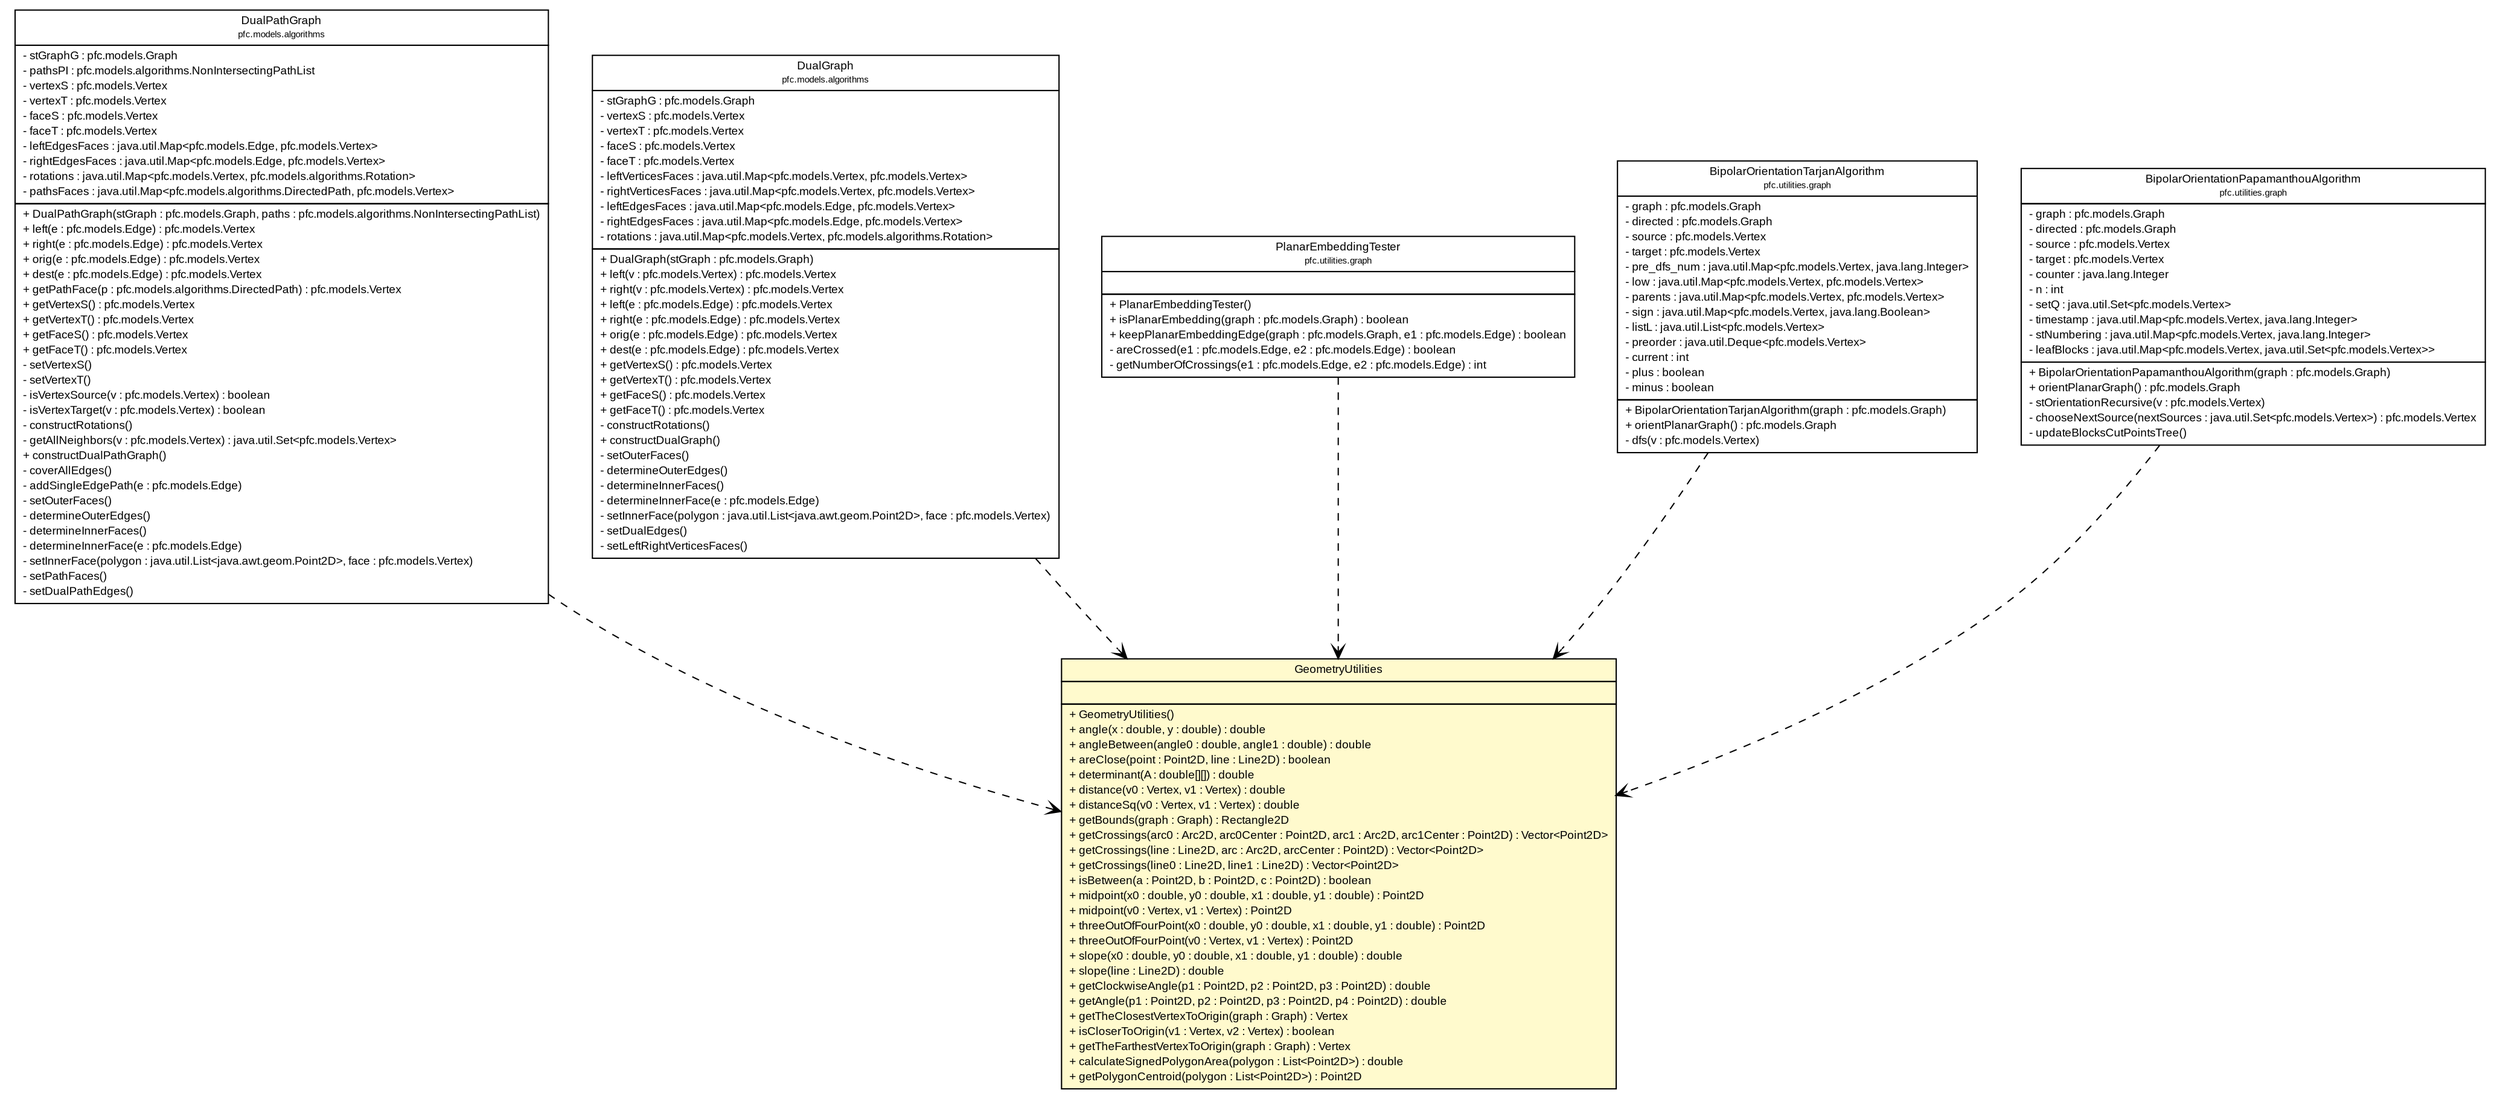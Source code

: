 #!/usr/local/bin/dot
#
# Class diagram 
# Generated by UMLGraph version R5_6 (http://www.umlgraph.org/)
#

digraph G {
	edge [fontname="arial",fontsize=10,labelfontname="arial",labelfontsize=10];
	node [fontname="arial",fontsize=10,shape=plaintext];
	nodesep=0.25;
	ranksep=0.5;
	// pfc.models.algorithms.DualPathGraph
	c7888 [label=<<table title="pfc.models.algorithms.DualPathGraph" border="0" cellborder="1" cellspacing="0" cellpadding="2" port="p" href="../models/algorithms/DualPathGraph.html">
		<tr><td><table border="0" cellspacing="0" cellpadding="1">
<tr><td align="center" balign="center"> DualPathGraph </td></tr>
<tr><td align="center" balign="center"><font point-size="7.0"> pfc.models.algorithms </font></td></tr>
		</table></td></tr>
		<tr><td><table border="0" cellspacing="0" cellpadding="1">
<tr><td align="left" balign="left"> - stGraphG : pfc.models.Graph </td></tr>
<tr><td align="left" balign="left"> - pathsPI : pfc.models.algorithms.NonIntersectingPathList </td></tr>
<tr><td align="left" balign="left"> - vertexS : pfc.models.Vertex </td></tr>
<tr><td align="left" balign="left"> - vertexT : pfc.models.Vertex </td></tr>
<tr><td align="left" balign="left"> - faceS : pfc.models.Vertex </td></tr>
<tr><td align="left" balign="left"> - faceT : pfc.models.Vertex </td></tr>
<tr><td align="left" balign="left"> - leftEdgesFaces : java.util.Map&lt;pfc.models.Edge, pfc.models.Vertex&gt; </td></tr>
<tr><td align="left" balign="left"> - rightEdgesFaces : java.util.Map&lt;pfc.models.Edge, pfc.models.Vertex&gt; </td></tr>
<tr><td align="left" balign="left"> - rotations : java.util.Map&lt;pfc.models.Vertex, pfc.models.algorithms.Rotation&gt; </td></tr>
<tr><td align="left" balign="left"> - pathsFaces : java.util.Map&lt;pfc.models.algorithms.DirectedPath, pfc.models.Vertex&gt; </td></tr>
		</table></td></tr>
		<tr><td><table border="0" cellspacing="0" cellpadding="1">
<tr><td align="left" balign="left"> + DualPathGraph(stGraph : pfc.models.Graph, paths : pfc.models.algorithms.NonIntersectingPathList) </td></tr>
<tr><td align="left" balign="left"> + left(e : pfc.models.Edge) : pfc.models.Vertex </td></tr>
<tr><td align="left" balign="left"> + right(e : pfc.models.Edge) : pfc.models.Vertex </td></tr>
<tr><td align="left" balign="left"> + orig(e : pfc.models.Edge) : pfc.models.Vertex </td></tr>
<tr><td align="left" balign="left"> + dest(e : pfc.models.Edge) : pfc.models.Vertex </td></tr>
<tr><td align="left" balign="left"> + getPathFace(p : pfc.models.algorithms.DirectedPath) : pfc.models.Vertex </td></tr>
<tr><td align="left" balign="left"> + getVertexS() : pfc.models.Vertex </td></tr>
<tr><td align="left" balign="left"> + getVertexT() : pfc.models.Vertex </td></tr>
<tr><td align="left" balign="left"> + getFaceS() : pfc.models.Vertex </td></tr>
<tr><td align="left" balign="left"> + getFaceT() : pfc.models.Vertex </td></tr>
<tr><td align="left" balign="left"> - setVertexS() </td></tr>
<tr><td align="left" balign="left"> - setVertexT() </td></tr>
<tr><td align="left" balign="left"> - isVertexSource(v : pfc.models.Vertex) : boolean </td></tr>
<tr><td align="left" balign="left"> - isVertexTarget(v : pfc.models.Vertex) : boolean </td></tr>
<tr><td align="left" balign="left"> - constructRotations() </td></tr>
<tr><td align="left" balign="left"> - getAllNeighbors(v : pfc.models.Vertex) : java.util.Set&lt;pfc.models.Vertex&gt; </td></tr>
<tr><td align="left" balign="left"> + constructDualPathGraph() </td></tr>
<tr><td align="left" balign="left"> - coverAllEdges() </td></tr>
<tr><td align="left" balign="left"> - addSingleEdgePath(e : pfc.models.Edge) </td></tr>
<tr><td align="left" balign="left"> - setOuterFaces() </td></tr>
<tr><td align="left" balign="left"> - determineOuterEdges() </td></tr>
<tr><td align="left" balign="left"> - determineInnerFaces() </td></tr>
<tr><td align="left" balign="left"> - determineInnerFace(e : pfc.models.Edge) </td></tr>
<tr><td align="left" balign="left"> - setInnerFace(polygon : java.util.List&lt;java.awt.geom.Point2D&gt;, face : pfc.models.Vertex) </td></tr>
<tr><td align="left" balign="left"> - setPathFaces() </td></tr>
<tr><td align="left" balign="left"> - setDualPathEdges() </td></tr>
		</table></td></tr>
		</table>>, URL="../models/algorithms/DualPathGraph.html", fontname="arial", fontcolor="black", fontsize=9.0];
	// pfc.models.algorithms.DualGraph
	c7889 [label=<<table title="pfc.models.algorithms.DualGraph" border="0" cellborder="1" cellspacing="0" cellpadding="2" port="p" href="../models/algorithms/DualGraph.html">
		<tr><td><table border="0" cellspacing="0" cellpadding="1">
<tr><td align="center" balign="center"> DualGraph </td></tr>
<tr><td align="center" balign="center"><font point-size="7.0"> pfc.models.algorithms </font></td></tr>
		</table></td></tr>
		<tr><td><table border="0" cellspacing="0" cellpadding="1">
<tr><td align="left" balign="left"> - stGraphG : pfc.models.Graph </td></tr>
<tr><td align="left" balign="left"> - vertexS : pfc.models.Vertex </td></tr>
<tr><td align="left" balign="left"> - vertexT : pfc.models.Vertex </td></tr>
<tr><td align="left" balign="left"> - faceS : pfc.models.Vertex </td></tr>
<tr><td align="left" balign="left"> - faceT : pfc.models.Vertex </td></tr>
<tr><td align="left" balign="left"> - leftVerticesFaces : java.util.Map&lt;pfc.models.Vertex, pfc.models.Vertex&gt; </td></tr>
<tr><td align="left" balign="left"> - rightVerticesFaces : java.util.Map&lt;pfc.models.Vertex, pfc.models.Vertex&gt; </td></tr>
<tr><td align="left" balign="left"> - leftEdgesFaces : java.util.Map&lt;pfc.models.Edge, pfc.models.Vertex&gt; </td></tr>
<tr><td align="left" balign="left"> - rightEdgesFaces : java.util.Map&lt;pfc.models.Edge, pfc.models.Vertex&gt; </td></tr>
<tr><td align="left" balign="left"> - rotations : java.util.Map&lt;pfc.models.Vertex, pfc.models.algorithms.Rotation&gt; </td></tr>
		</table></td></tr>
		<tr><td><table border="0" cellspacing="0" cellpadding="1">
<tr><td align="left" balign="left"> + DualGraph(stGraph : pfc.models.Graph) </td></tr>
<tr><td align="left" balign="left"> + left(v : pfc.models.Vertex) : pfc.models.Vertex </td></tr>
<tr><td align="left" balign="left"> + right(v : pfc.models.Vertex) : pfc.models.Vertex </td></tr>
<tr><td align="left" balign="left"> + left(e : pfc.models.Edge) : pfc.models.Vertex </td></tr>
<tr><td align="left" balign="left"> + right(e : pfc.models.Edge) : pfc.models.Vertex </td></tr>
<tr><td align="left" balign="left"> + orig(e : pfc.models.Edge) : pfc.models.Vertex </td></tr>
<tr><td align="left" balign="left"> + dest(e : pfc.models.Edge) : pfc.models.Vertex </td></tr>
<tr><td align="left" balign="left"> + getVertexS() : pfc.models.Vertex </td></tr>
<tr><td align="left" balign="left"> + getVertexT() : pfc.models.Vertex </td></tr>
<tr><td align="left" balign="left"> + getFaceS() : pfc.models.Vertex </td></tr>
<tr><td align="left" balign="left"> + getFaceT() : pfc.models.Vertex </td></tr>
<tr><td align="left" balign="left"> - constructRotations() </td></tr>
<tr><td align="left" balign="left"> + constructDualGraph() </td></tr>
<tr><td align="left" balign="left"> - setOuterFaces() </td></tr>
<tr><td align="left" balign="left"> - determineOuterEdges() </td></tr>
<tr><td align="left" balign="left"> - determineInnerFaces() </td></tr>
<tr><td align="left" balign="left"> - determineInnerFace(e : pfc.models.Edge) </td></tr>
<tr><td align="left" balign="left"> - setInnerFace(polygon : java.util.List&lt;java.awt.geom.Point2D&gt;, face : pfc.models.Vertex) </td></tr>
<tr><td align="left" balign="left"> - setDualEdges() </td></tr>
<tr><td align="left" balign="left"> - setLeftRightVerticesFaces() </td></tr>
		</table></td></tr>
		</table>>, URL="../models/algorithms/DualGraph.html", fontname="arial", fontcolor="black", fontsize=9.0];
	// pfc.utilities.GeometryUtilities
	c7931 [label=<<table title="pfc.utilities.GeometryUtilities" border="0" cellborder="1" cellspacing="0" cellpadding="2" port="p" bgcolor="lemonChiffon" href="./GeometryUtilities.html">
		<tr><td><table border="0" cellspacing="0" cellpadding="1">
<tr><td align="center" balign="center"> GeometryUtilities </td></tr>
		</table></td></tr>
		<tr><td><table border="0" cellspacing="0" cellpadding="1">
<tr><td align="left" balign="left">  </td></tr>
		</table></td></tr>
		<tr><td><table border="0" cellspacing="0" cellpadding="1">
<tr><td align="left" balign="left"> + GeometryUtilities() </td></tr>
<tr><td align="left" balign="left"> + angle(x : double, y : double) : double </td></tr>
<tr><td align="left" balign="left"> + angleBetween(angle0 : double, angle1 : double) : double </td></tr>
<tr><td align="left" balign="left"> + areClose(point : Point2D, line : Line2D) : boolean </td></tr>
<tr><td align="left" balign="left"> + determinant(A : double[][]) : double </td></tr>
<tr><td align="left" balign="left"> + distance(v0 : Vertex, v1 : Vertex) : double </td></tr>
<tr><td align="left" balign="left"> + distanceSq(v0 : Vertex, v1 : Vertex) : double </td></tr>
<tr><td align="left" balign="left"> + getBounds(graph : Graph) : Rectangle2D </td></tr>
<tr><td align="left" balign="left"> + getCrossings(arc0 : Arc2D, arc0Center : Point2D, arc1 : Arc2D, arc1Center : Point2D) : Vector&lt;Point2D&gt; </td></tr>
<tr><td align="left" balign="left"> + getCrossings(line : Line2D, arc : Arc2D, arcCenter : Point2D) : Vector&lt;Point2D&gt; </td></tr>
<tr><td align="left" balign="left"> + getCrossings(line0 : Line2D, line1 : Line2D) : Vector&lt;Point2D&gt; </td></tr>
<tr><td align="left" balign="left"> + isBetween(a : Point2D, b : Point2D, c : Point2D) : boolean </td></tr>
<tr><td align="left" balign="left"> + midpoint(x0 : double, y0 : double, x1 : double, y1 : double) : Point2D </td></tr>
<tr><td align="left" balign="left"> + midpoint(v0 : Vertex, v1 : Vertex) : Point2D </td></tr>
<tr><td align="left" balign="left"> + threeOutOfFourPoint(x0 : double, y0 : double, x1 : double, y1 : double) : Point2D </td></tr>
<tr><td align="left" balign="left"> + threeOutOfFourPoint(v0 : Vertex, v1 : Vertex) : Point2D </td></tr>
<tr><td align="left" balign="left"> + slope(x0 : double, y0 : double, x1 : double, y1 : double) : double </td></tr>
<tr><td align="left" balign="left"> + slope(line : Line2D) : double </td></tr>
<tr><td align="left" balign="left"> + getClockwiseAngle(p1 : Point2D, p2 : Point2D, p3 : Point2D) : double </td></tr>
<tr><td align="left" balign="left"> + getAngle(p1 : Point2D, p2 : Point2D, p3 : Point2D, p4 : Point2D) : double </td></tr>
<tr><td align="left" balign="left"> + getTheClosestVertexToOrigin(graph : Graph) : Vertex </td></tr>
<tr><td align="left" balign="left"> + isCloserToOrigin(v1 : Vertex, v2 : Vertex) : boolean </td></tr>
<tr><td align="left" balign="left"> + getTheFarthestVertexToOrigin(graph : Graph) : Vertex </td></tr>
<tr><td align="left" balign="left"> + calculateSignedPolygonArea(polygon : List&lt;Point2D&gt;) : double </td></tr>
<tr><td align="left" balign="left"> + getPolygonCentroid(polygon : List&lt;Point2D&gt;) : Point2D </td></tr>
		</table></td></tr>
		</table>>, URL="./GeometryUtilities.html", fontname="arial", fontcolor="black", fontsize=9.0];
	// pfc.utilities.graph.PlanarEmbeddingTester
	c7937 [label=<<table title="pfc.utilities.graph.PlanarEmbeddingTester" border="0" cellborder="1" cellspacing="0" cellpadding="2" port="p" href="./graph/PlanarEmbeddingTester.html">
		<tr><td><table border="0" cellspacing="0" cellpadding="1">
<tr><td align="center" balign="center"> PlanarEmbeddingTester </td></tr>
<tr><td align="center" balign="center"><font point-size="7.0"> pfc.utilities.graph </font></td></tr>
		</table></td></tr>
		<tr><td><table border="0" cellspacing="0" cellpadding="1">
<tr><td align="left" balign="left">  </td></tr>
		</table></td></tr>
		<tr><td><table border="0" cellspacing="0" cellpadding="1">
<tr><td align="left" balign="left"> + PlanarEmbeddingTester() </td></tr>
<tr><td align="left" balign="left"> + isPlanarEmbedding(graph : pfc.models.Graph) : boolean </td></tr>
<tr><td align="left" balign="left"> + keepPlanarEmbeddingEdge(graph : pfc.models.Graph, e1 : pfc.models.Edge) : boolean </td></tr>
<tr><td align="left" balign="left"> - areCrossed(e1 : pfc.models.Edge, e2 : pfc.models.Edge) : boolean </td></tr>
<tr><td align="left" balign="left"> - getNumberOfCrossings(e1 : pfc.models.Edge, e2 : pfc.models.Edge) : int </td></tr>
		</table></td></tr>
		</table>>, URL="./graph/PlanarEmbeddingTester.html", fontname="arial", fontcolor="black", fontsize=9.0];
	// pfc.utilities.graph.BipolarOrientationTarjanAlgorithm
	c7941 [label=<<table title="pfc.utilities.graph.BipolarOrientationTarjanAlgorithm" border="0" cellborder="1" cellspacing="0" cellpadding="2" port="p" href="./graph/BipolarOrientationTarjanAlgorithm.html">
		<tr><td><table border="0" cellspacing="0" cellpadding="1">
<tr><td align="center" balign="center"> BipolarOrientationTarjanAlgorithm </td></tr>
<tr><td align="center" balign="center"><font point-size="7.0"> pfc.utilities.graph </font></td></tr>
		</table></td></tr>
		<tr><td><table border="0" cellspacing="0" cellpadding="1">
<tr><td align="left" balign="left"> - graph : pfc.models.Graph </td></tr>
<tr><td align="left" balign="left"> - directed : pfc.models.Graph </td></tr>
<tr><td align="left" balign="left"> - source : pfc.models.Vertex </td></tr>
<tr><td align="left" balign="left"> - target : pfc.models.Vertex </td></tr>
<tr><td align="left" balign="left"> - pre_dfs_num : java.util.Map&lt;pfc.models.Vertex, java.lang.Integer&gt; </td></tr>
<tr><td align="left" balign="left"> - low : java.util.Map&lt;pfc.models.Vertex, pfc.models.Vertex&gt; </td></tr>
<tr><td align="left" balign="left"> - parents : java.util.Map&lt;pfc.models.Vertex, pfc.models.Vertex&gt; </td></tr>
<tr><td align="left" balign="left"> - sign : java.util.Map&lt;pfc.models.Vertex, java.lang.Boolean&gt; </td></tr>
<tr><td align="left" balign="left"> - listL : java.util.List&lt;pfc.models.Vertex&gt; </td></tr>
<tr><td align="left" balign="left"> - preorder : java.util.Deque&lt;pfc.models.Vertex&gt; </td></tr>
<tr><td align="left" balign="left"> - current : int </td></tr>
<tr><td align="left" balign="left"> - plus : boolean </td></tr>
<tr><td align="left" balign="left"> - minus : boolean </td></tr>
		</table></td></tr>
		<tr><td><table border="0" cellspacing="0" cellpadding="1">
<tr><td align="left" balign="left"> + BipolarOrientationTarjanAlgorithm(graph : pfc.models.Graph) </td></tr>
<tr><td align="left" balign="left"> + orientPlanarGraph() : pfc.models.Graph </td></tr>
<tr><td align="left" balign="left"> - dfs(v : pfc.models.Vertex) </td></tr>
		</table></td></tr>
		</table>>, URL="./graph/BipolarOrientationTarjanAlgorithm.html", fontname="arial", fontcolor="black", fontsize=9.0];
	// pfc.utilities.graph.BipolarOrientationPapamanthouAlgorithm
	c7942 [label=<<table title="pfc.utilities.graph.BipolarOrientationPapamanthouAlgorithm" border="0" cellborder="1" cellspacing="0" cellpadding="2" port="p" href="./graph/BipolarOrientationPapamanthouAlgorithm.html">
		<tr><td><table border="0" cellspacing="0" cellpadding="1">
<tr><td align="center" balign="center"> BipolarOrientationPapamanthouAlgorithm </td></tr>
<tr><td align="center" balign="center"><font point-size="7.0"> pfc.utilities.graph </font></td></tr>
		</table></td></tr>
		<tr><td><table border="0" cellspacing="0" cellpadding="1">
<tr><td align="left" balign="left"> - graph : pfc.models.Graph </td></tr>
<tr><td align="left" balign="left"> - directed : pfc.models.Graph </td></tr>
<tr><td align="left" balign="left"> - source : pfc.models.Vertex </td></tr>
<tr><td align="left" balign="left"> - target : pfc.models.Vertex </td></tr>
<tr><td align="left" balign="left"> - counter : java.lang.Integer </td></tr>
<tr><td align="left" balign="left"> - n : int </td></tr>
<tr><td align="left" balign="left"> - setQ : java.util.Set&lt;pfc.models.Vertex&gt; </td></tr>
<tr><td align="left" balign="left"> - timestamp : java.util.Map&lt;pfc.models.Vertex, java.lang.Integer&gt; </td></tr>
<tr><td align="left" balign="left"> - stNumbering : java.util.Map&lt;pfc.models.Vertex, java.lang.Integer&gt; </td></tr>
<tr><td align="left" balign="left"> - leafBlocks : java.util.Map&lt;pfc.models.Vertex, java.util.Set&lt;pfc.models.Vertex&gt;&gt; </td></tr>
		</table></td></tr>
		<tr><td><table border="0" cellspacing="0" cellpadding="1">
<tr><td align="left" balign="left"> + BipolarOrientationPapamanthouAlgorithm(graph : pfc.models.Graph) </td></tr>
<tr><td align="left" balign="left"> + orientPlanarGraph() : pfc.models.Graph </td></tr>
<tr><td align="left" balign="left"> - stOrientationRecursive(v : pfc.models.Vertex) </td></tr>
<tr><td align="left" balign="left"> - chooseNextSource(nextSources : java.util.Set&lt;pfc.models.Vertex&gt;) : pfc.models.Vertex </td></tr>
<tr><td align="left" balign="left"> - updateBlocksCutPointsTree() </td></tr>
		</table></td></tr>
		</table>>, URL="./graph/BipolarOrientationPapamanthouAlgorithm.html", fontname="arial", fontcolor="black", fontsize=9.0];
	// pfc.models.algorithms.DualPathGraph DEPEND pfc.utilities.GeometryUtilities
	c7888:p -> c7931:p [taillabel="", label="", headlabel="", fontname="arial", fontcolor="black", fontsize=10.0, color="black", arrowhead=open, style=dashed];
	// pfc.models.algorithms.DualGraph DEPEND pfc.utilities.GeometryUtilities
	c7889:p -> c7931:p [taillabel="", label="", headlabel="", fontname="arial", fontcolor="black", fontsize=10.0, color="black", arrowhead=open, style=dashed];
	// pfc.utilities.graph.PlanarEmbeddingTester DEPEND pfc.utilities.GeometryUtilities
	c7937:p -> c7931:p [taillabel="", label="", headlabel="", fontname="arial", fontcolor="black", fontsize=10.0, color="black", arrowhead=open, style=dashed];
	// pfc.utilities.graph.BipolarOrientationTarjanAlgorithm DEPEND pfc.utilities.GeometryUtilities
	c7941:p -> c7931:p [taillabel="", label="", headlabel="", fontname="arial", fontcolor="black", fontsize=10.0, color="black", arrowhead=open, style=dashed];
	// pfc.utilities.graph.BipolarOrientationPapamanthouAlgorithm DEPEND pfc.utilities.GeometryUtilities
	c7942:p -> c7931:p [taillabel="", label="", headlabel="", fontname="arial", fontcolor="black", fontsize=10.0, color="black", arrowhead=open, style=dashed];
}


